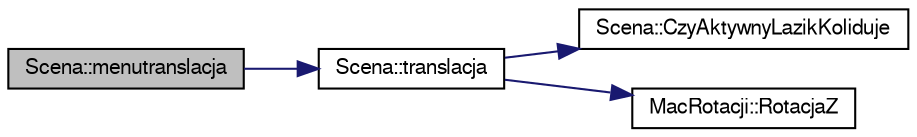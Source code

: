 digraph "Scena::menutranslacja"
{
 // LATEX_PDF_SIZE
  edge [fontname="FreeSans",fontsize="10",labelfontname="FreeSans",labelfontsize="10"];
  node [fontname="FreeSans",fontsize="10",shape=record];
  rankdir="LR";
  Node1 [label="Scena::menutranslacja",height=0.2,width=0.4,color="black", fillcolor="grey75", style="filled", fontcolor="black",tooltip="Translacja AktywnegoLazika o zadany kat"];
  Node1 -> Node2 [color="midnightblue",fontsize="10",style="solid",fontname="FreeSans"];
  Node2 [label="Scena::translacja",height=0.2,width=0.4,color="black", fillcolor="white", style="filled",URL="$a00121.html#abcc6f974118f170a30057b0d02d624ee",tooltip="translacja lazika razem z animacja"];
  Node2 -> Node3 [color="midnightblue",fontsize="10",style="solid",fontname="FreeSans"];
  Node3 [label="Scena::CzyAktywnyLazikKoliduje",height=0.2,width=0.4,color="black", fillcolor="white", style="filled",URL="$a00121.html#a51e17d68aa0a353c24f2aab1a62900b3",tooltip="Metoda sprawdza czy aktywny lazik koliduje z obiektami sceny."];
  Node2 -> Node4 [color="midnightblue",fontsize="10",style="solid",fontname="FreeSans"];
  Node4 [label="MacRotacji::RotacjaZ",height=0.2,width=0.4,color="black", fillcolor="white", style="filled",URL="$a00105.html#aeca9b2828c0eb725373d7a084798abc7",tooltip="Macierz Rotacji wzgledem osi Z"];
}
